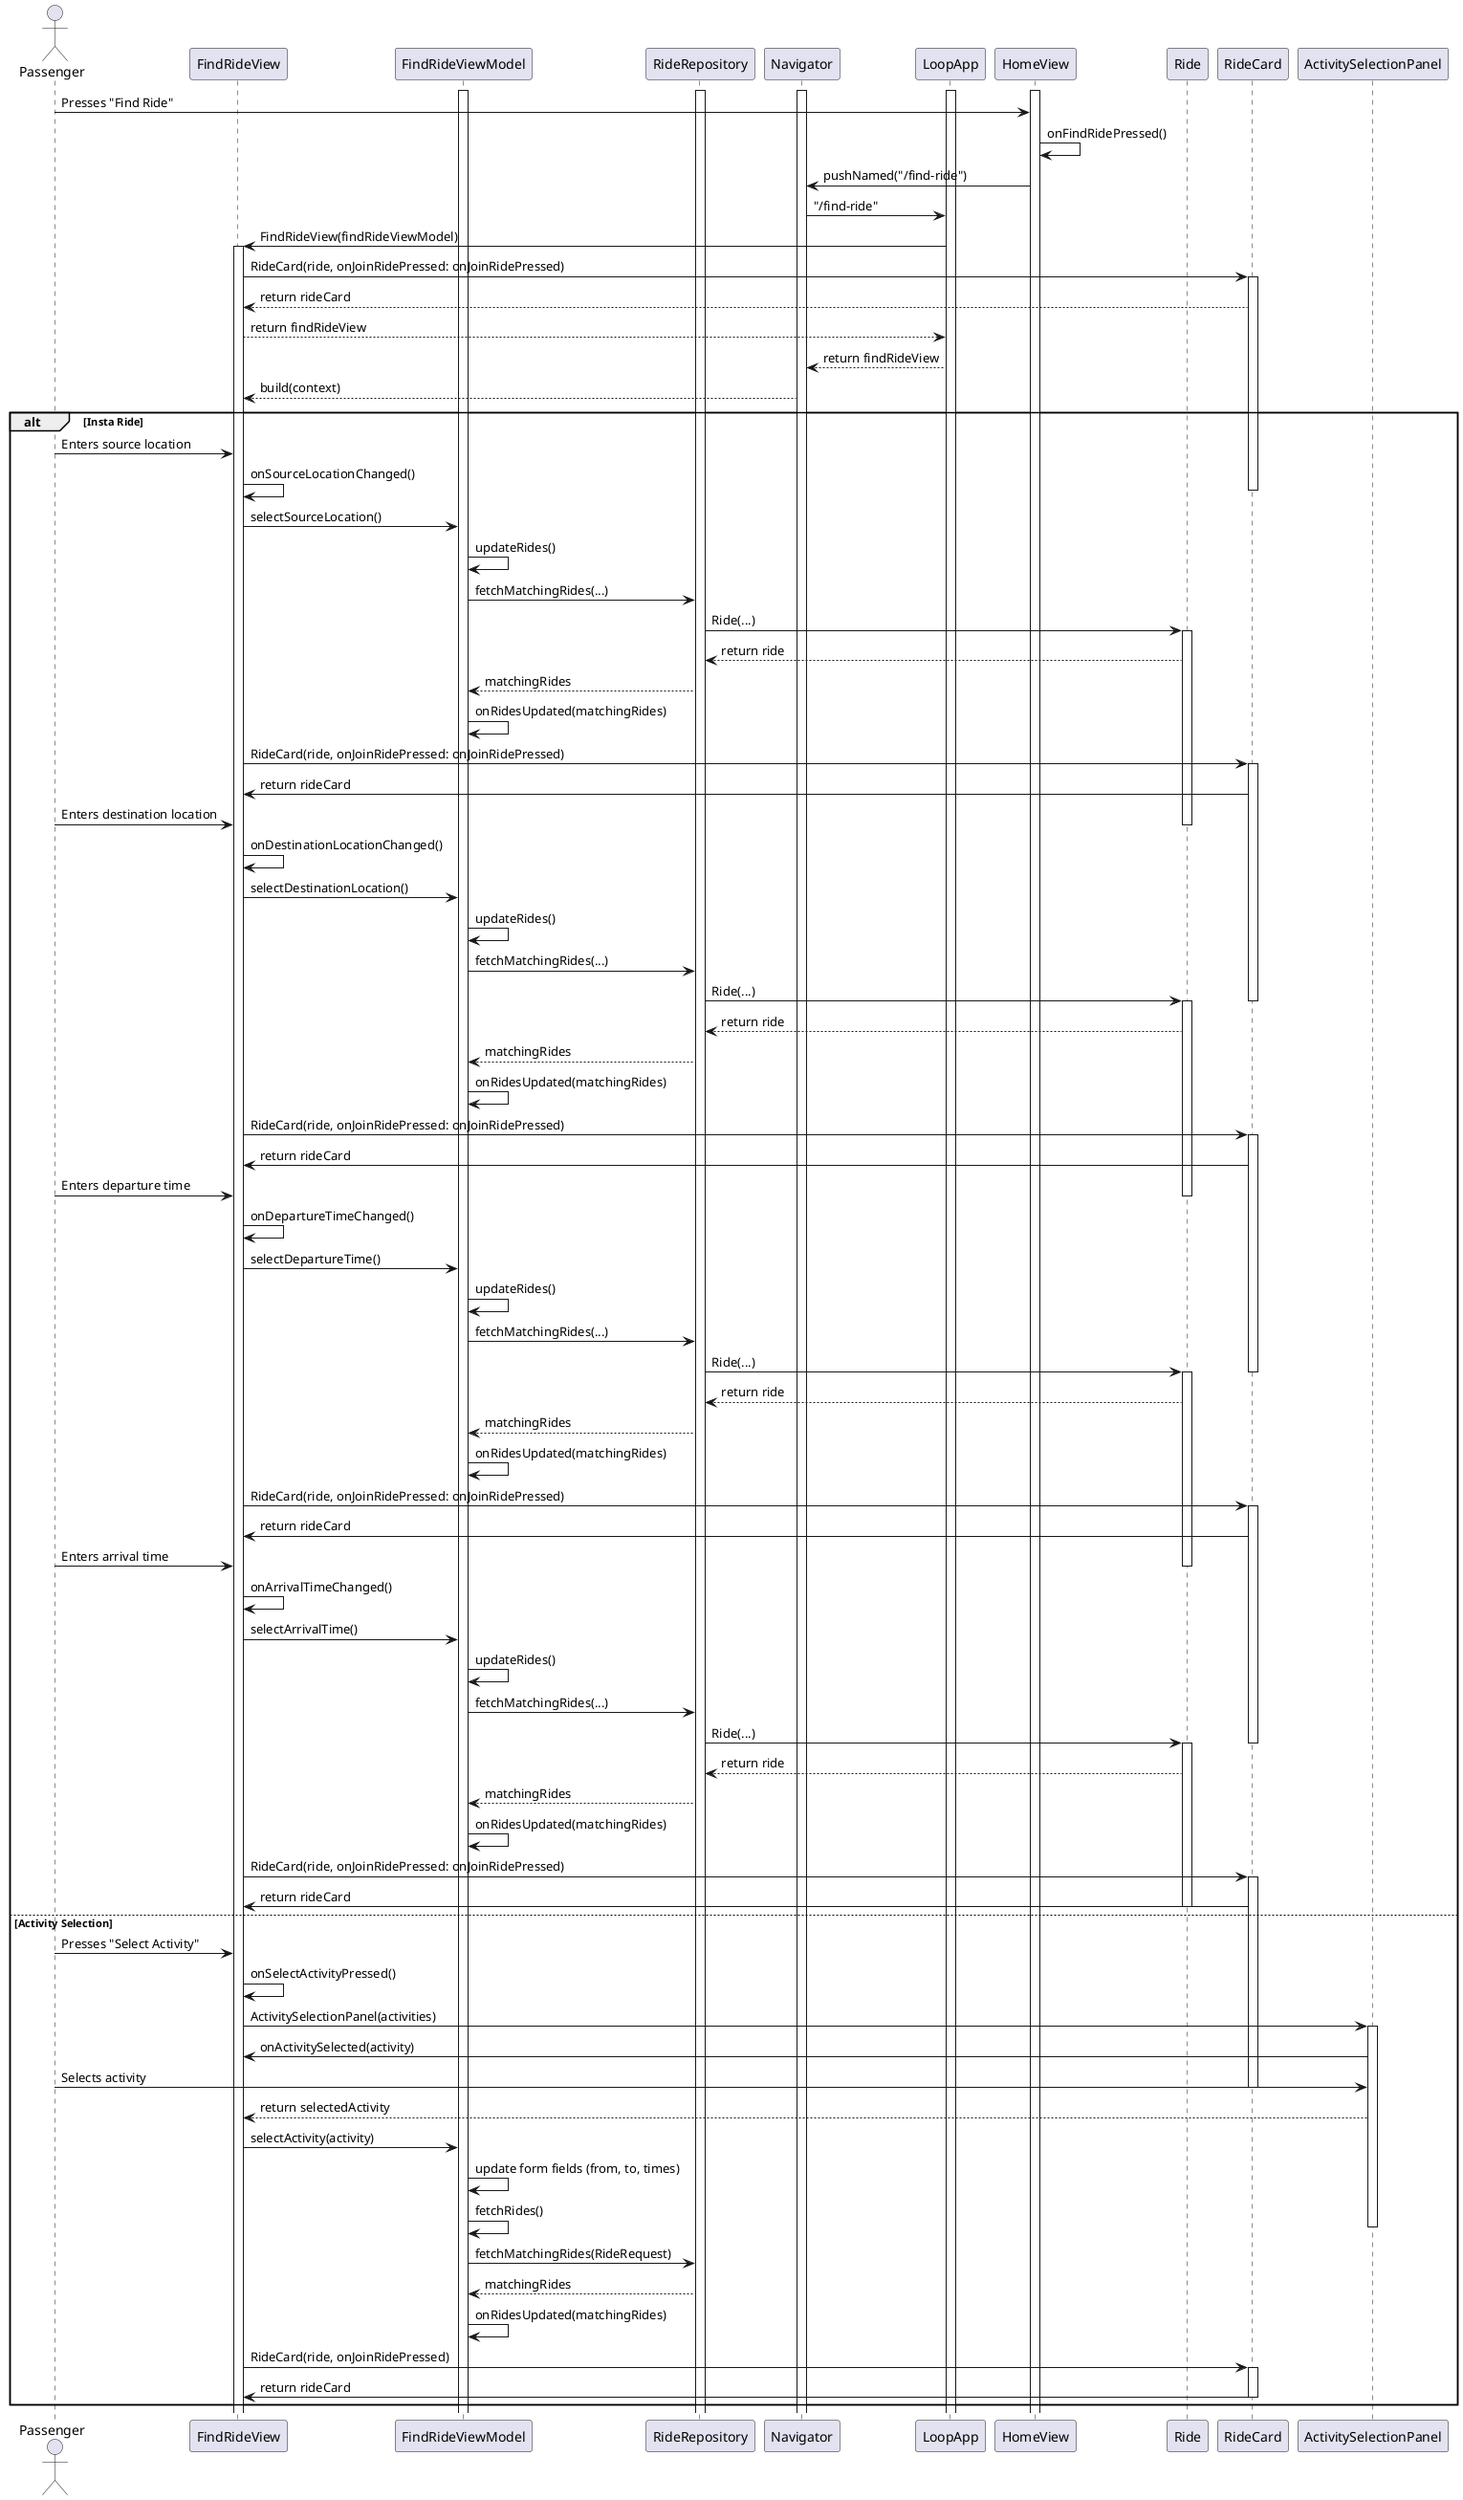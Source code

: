 @startuml

actor Passenger

participant FindRideView
participant FindRideViewModel
participant RideRepository
participant Navigator
participant LoopApp
participant HomeView
participant Ride
participant RideCard

activate LoopApp
activate FindRideViewModel
activate RideRepository
activate Navigator
activate HomeView


Passenger -> HomeView: Presses "Find Ride"
HomeView -> HomeView: onFindRidePressed()
HomeView -> Navigator: pushNamed("/find-ride")
Navigator -> LoopApp: "/find-ride"
LoopApp -> FindRideView: FindRideView(findRideViewModel)
activate FindRideView
FindRideView -> RideCard: RideCard(ride, onJoinRidePressed: onJoinRidePressed)
activate RideCard
RideCard --> FindRideView: return rideCard

FindRideView --> LoopApp: return findRideView
LoopApp --> Navigator: return findRideView
Navigator --> FindRideView: build(context)

alt Insta Ride
Passenger -> FindRideView: Enters source location
FindRideView -> FindRideView: onSourceLocationChanged()
deactivate RideCard
FindRideView -> FindRideViewModel: selectSourceLocation()
FindRideViewModel -> FindRideViewModel: updateRides()
FindRideViewModel -> RideRepository: fetchMatchingRides(...)
RideRepository -> Ride: Ride(...)
activate Ride
Ride --> RideRepository: return ride
RideRepository --> FindRideViewModel: matchingRides


FindRideViewModel -> FindRideViewModel: onRidesUpdated(matchingRides)

FindRideView -> RideCard: RideCard(ride, onJoinRidePressed: onJoinRidePressed)
activate RideCard
RideCard -> FindRideView: return rideCard

Passenger -> FindRideView: Enters destination location
deactivate Ride
FindRideView -> FindRideView: onDestinationLocationChanged()
FindRideView -> FindRideViewModel: selectDestinationLocation()
FindRideViewModel -> FindRideViewModel: updateRides()
FindRideViewModel -> RideRepository: fetchMatchingRides(...)
deactivate Ride
RideRepository -> Ride: Ride(...)
deactivate RideCard
activate Ride
Ride --> RideRepository: return ride
RideRepository --> FindRideViewModel: matchingRides


FindRideViewModel -> FindRideViewModel: onRidesUpdated(matchingRides)


FindRideView -> RideCard: RideCard(ride, onJoinRidePressed: onJoinRidePressed)
activate RideCard
RideCard -> FindRideView: return rideCard


Passenger -> FindRideView: Enters departure time
deactivate Ride
FindRideView -> FindRideView: onDepartureTimeChanged()
FindRideView -> FindRideViewModel: selectDepartureTime()
FindRideViewModel -> FindRideViewModel: updateRides()
FindRideViewModel -> RideRepository: fetchMatchingRides(...)

RideRepository -> Ride: Ride(...)
deactivate RideCard
activate Ride
Ride --> RideRepository: return ride
RideRepository --> FindRideViewModel: matchingRides


FindRideViewModel -> FindRideViewModel: onRidesUpdated(matchingRides)

FindRideView -> RideCard: RideCard(ride, onJoinRidePressed: onJoinRidePressed)
activate RideCard
RideCard -> FindRideView: return rideCard

Passenger -> FindRideView: Enters arrival time
deactivate Ride
FindRideView -> FindRideView: onArrivalTimeChanged()
FindRideView -> FindRideViewModel: selectArrivalTime()
FindRideViewModel -> FindRideViewModel: updateRides()
FindRideViewModel -> RideRepository: fetchMatchingRides(...)

RideRepository -> Ride: Ride(...)
deactivate RideCard
activate Ride
Ride --> RideRepository: return ride
RideRepository --> FindRideViewModel: matchingRides


FindRideViewModel -> FindRideViewModel: onRidesUpdated(matchingRides)

FindRideView -> RideCard: RideCard(ride, onJoinRidePressed: onJoinRidePressed)
activate RideCard
RideCard -> FindRideView: return rideCard

else Activity Selection
    deactivate Ride
    Passenger -> FindRideView: Presses "Select Activity"
    FindRideView -> FindRideView: onSelectActivityPressed()
    FindRideView -> ActivitySelectionPanel: ActivitySelectionPanel(activities)
    activate ActivitySelectionPanel
    ActivitySelectionPanel -> FindRideView: onActivitySelected(activity)
   
    Passenger -> ActivitySelectionPanel: Selects activity
    deactivate RideCard
    ActivitySelectionPanel --> FindRideView: return selectedActivity
     
    FindRideView -> FindRideViewModel: selectActivity(activity)

    
    FindRideViewModel -> FindRideViewModel: update form fields (from, to, times)
    FindRideViewModel -> FindRideViewModel: fetchRides()
    deactivate ActivitySelectionPanel
    FindRideViewModel -> RideRepository: fetchMatchingRides(RideRequest)
    
    RideRepository --> FindRideViewModel: matchingRides
   
    FindRideViewModel -> FindRideViewModel: onRidesUpdated(matchingRides)
   
  
    FindRideView -> RideCard: RideCard(ride, onJoinRidePressed)
   activate RideCard
    RideCard -> FindRideView: return rideCard
    deactivate RideCard
end

@enduml
